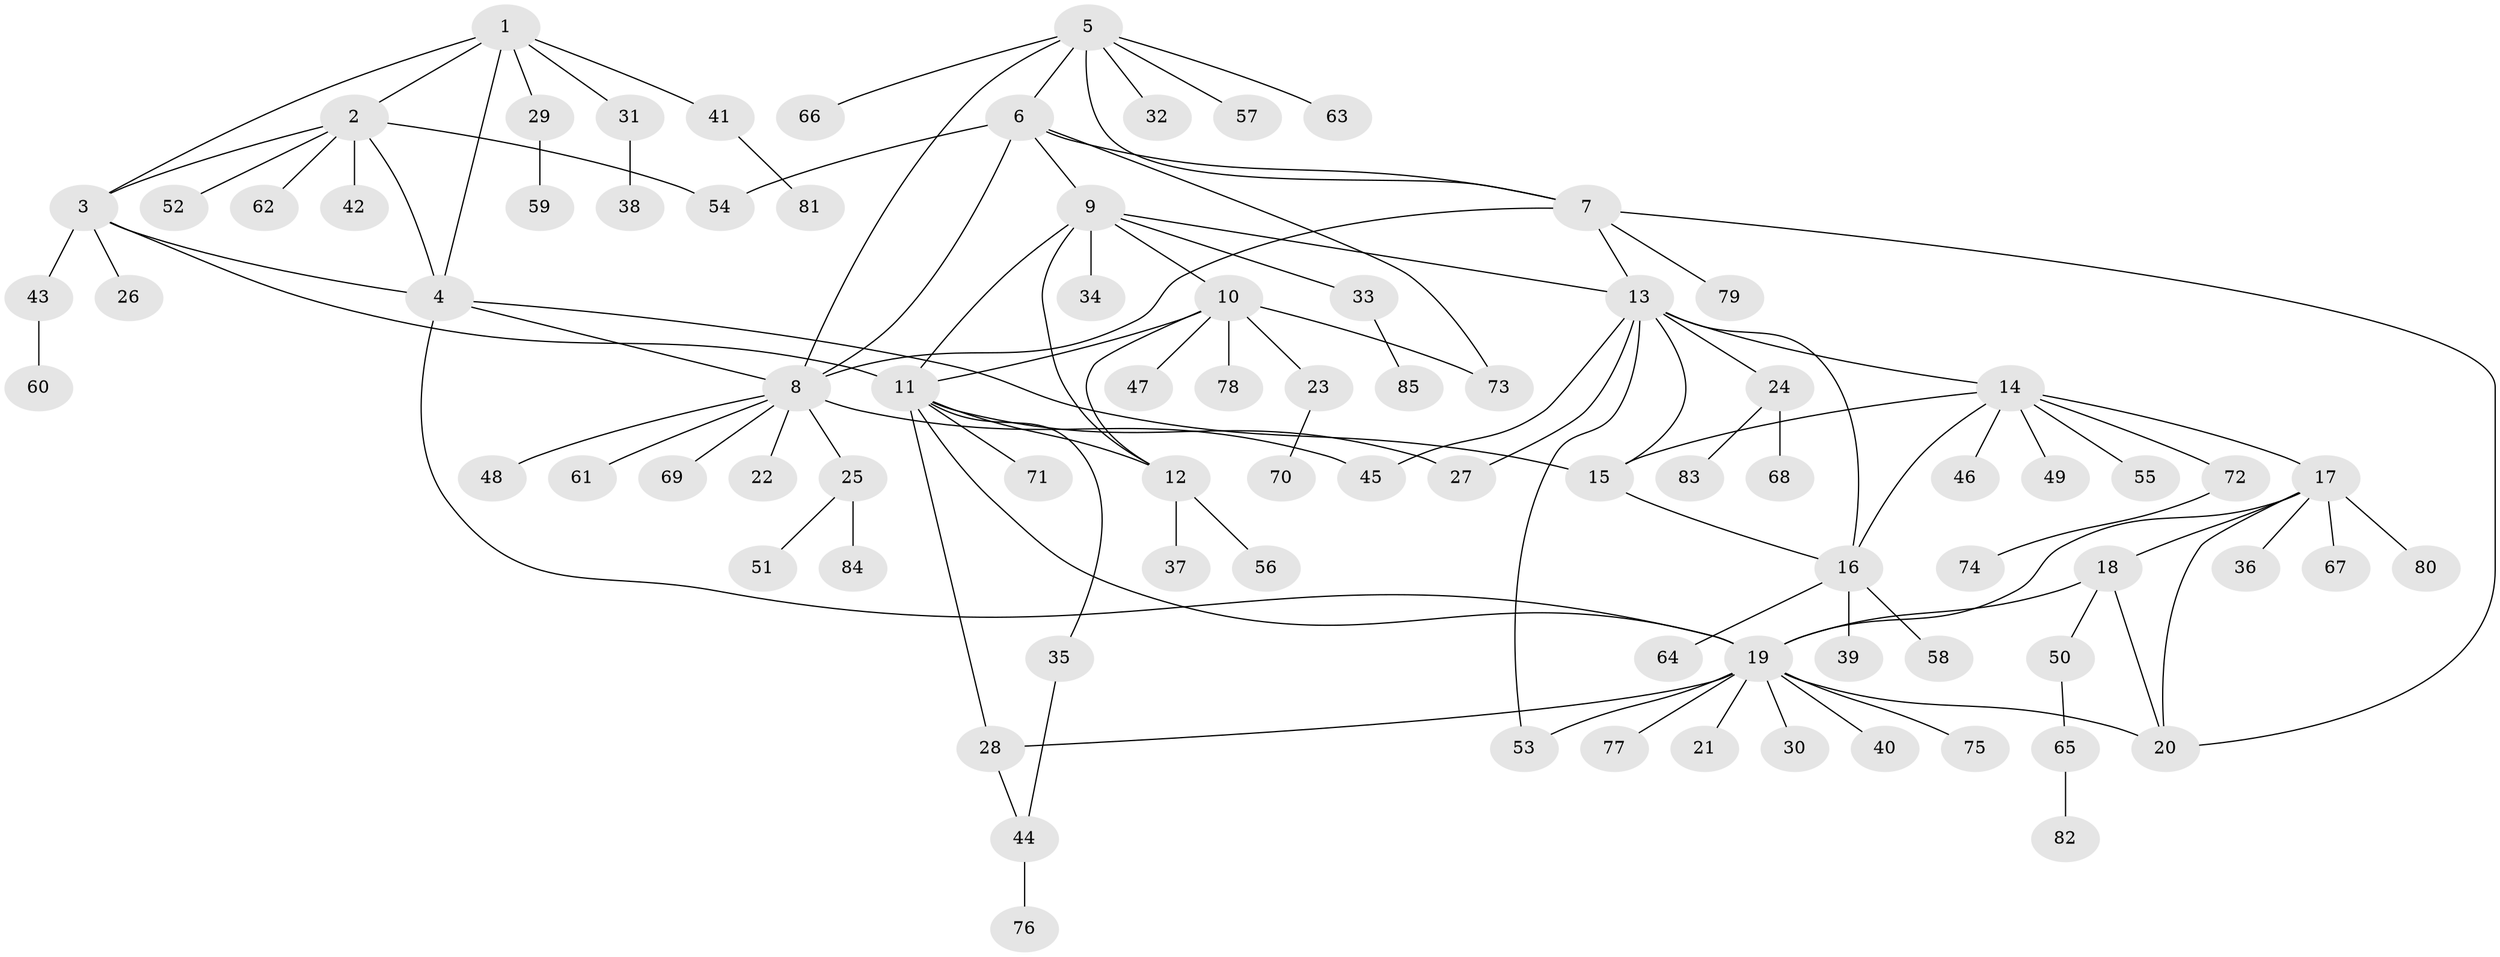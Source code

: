 // coarse degree distribution, {7: 0.04838709677419355, 8: 0.03225806451612903, 5: 0.04838709677419355, 12: 0.03225806451612903, 4: 0.03225806451612903, 11: 0.016129032258064516, 6: 0.016129032258064516, 3: 0.03225806451612903, 1: 0.6290322580645161, 2: 0.11290322580645161}
// Generated by graph-tools (version 1.1) at 2025/24/03/03/25 07:24:16]
// undirected, 85 vertices, 112 edges
graph export_dot {
graph [start="1"]
  node [color=gray90,style=filled];
  1;
  2;
  3;
  4;
  5;
  6;
  7;
  8;
  9;
  10;
  11;
  12;
  13;
  14;
  15;
  16;
  17;
  18;
  19;
  20;
  21;
  22;
  23;
  24;
  25;
  26;
  27;
  28;
  29;
  30;
  31;
  32;
  33;
  34;
  35;
  36;
  37;
  38;
  39;
  40;
  41;
  42;
  43;
  44;
  45;
  46;
  47;
  48;
  49;
  50;
  51;
  52;
  53;
  54;
  55;
  56;
  57;
  58;
  59;
  60;
  61;
  62;
  63;
  64;
  65;
  66;
  67;
  68;
  69;
  70;
  71;
  72;
  73;
  74;
  75;
  76;
  77;
  78;
  79;
  80;
  81;
  82;
  83;
  84;
  85;
  1 -- 2;
  1 -- 3;
  1 -- 4;
  1 -- 29;
  1 -- 31;
  1 -- 41;
  2 -- 3;
  2 -- 4;
  2 -- 42;
  2 -- 52;
  2 -- 54;
  2 -- 62;
  3 -- 4;
  3 -- 11;
  3 -- 26;
  3 -- 43;
  4 -- 8;
  4 -- 15;
  4 -- 19;
  5 -- 6;
  5 -- 7;
  5 -- 8;
  5 -- 32;
  5 -- 57;
  5 -- 63;
  5 -- 66;
  6 -- 7;
  6 -- 8;
  6 -- 9;
  6 -- 54;
  6 -- 73;
  7 -- 8;
  7 -- 13;
  7 -- 20;
  7 -- 79;
  8 -- 22;
  8 -- 25;
  8 -- 45;
  8 -- 48;
  8 -- 61;
  8 -- 69;
  9 -- 10;
  9 -- 11;
  9 -- 12;
  9 -- 13;
  9 -- 33;
  9 -- 34;
  10 -- 11;
  10 -- 12;
  10 -- 23;
  10 -- 47;
  10 -- 73;
  10 -- 78;
  11 -- 12;
  11 -- 19;
  11 -- 27;
  11 -- 28;
  11 -- 35;
  11 -- 71;
  12 -- 37;
  12 -- 56;
  13 -- 14;
  13 -- 15;
  13 -- 16;
  13 -- 24;
  13 -- 27;
  13 -- 45;
  13 -- 53;
  14 -- 15;
  14 -- 16;
  14 -- 17;
  14 -- 46;
  14 -- 49;
  14 -- 55;
  14 -- 72;
  15 -- 16;
  16 -- 39;
  16 -- 58;
  16 -- 64;
  17 -- 18;
  17 -- 19;
  17 -- 20;
  17 -- 36;
  17 -- 67;
  17 -- 80;
  18 -- 19;
  18 -- 20;
  18 -- 50;
  19 -- 20;
  19 -- 21;
  19 -- 28;
  19 -- 30;
  19 -- 40;
  19 -- 53;
  19 -- 75;
  19 -- 77;
  23 -- 70;
  24 -- 68;
  24 -- 83;
  25 -- 51;
  25 -- 84;
  28 -- 44;
  29 -- 59;
  31 -- 38;
  33 -- 85;
  35 -- 44;
  41 -- 81;
  43 -- 60;
  44 -- 76;
  50 -- 65;
  65 -- 82;
  72 -- 74;
}
